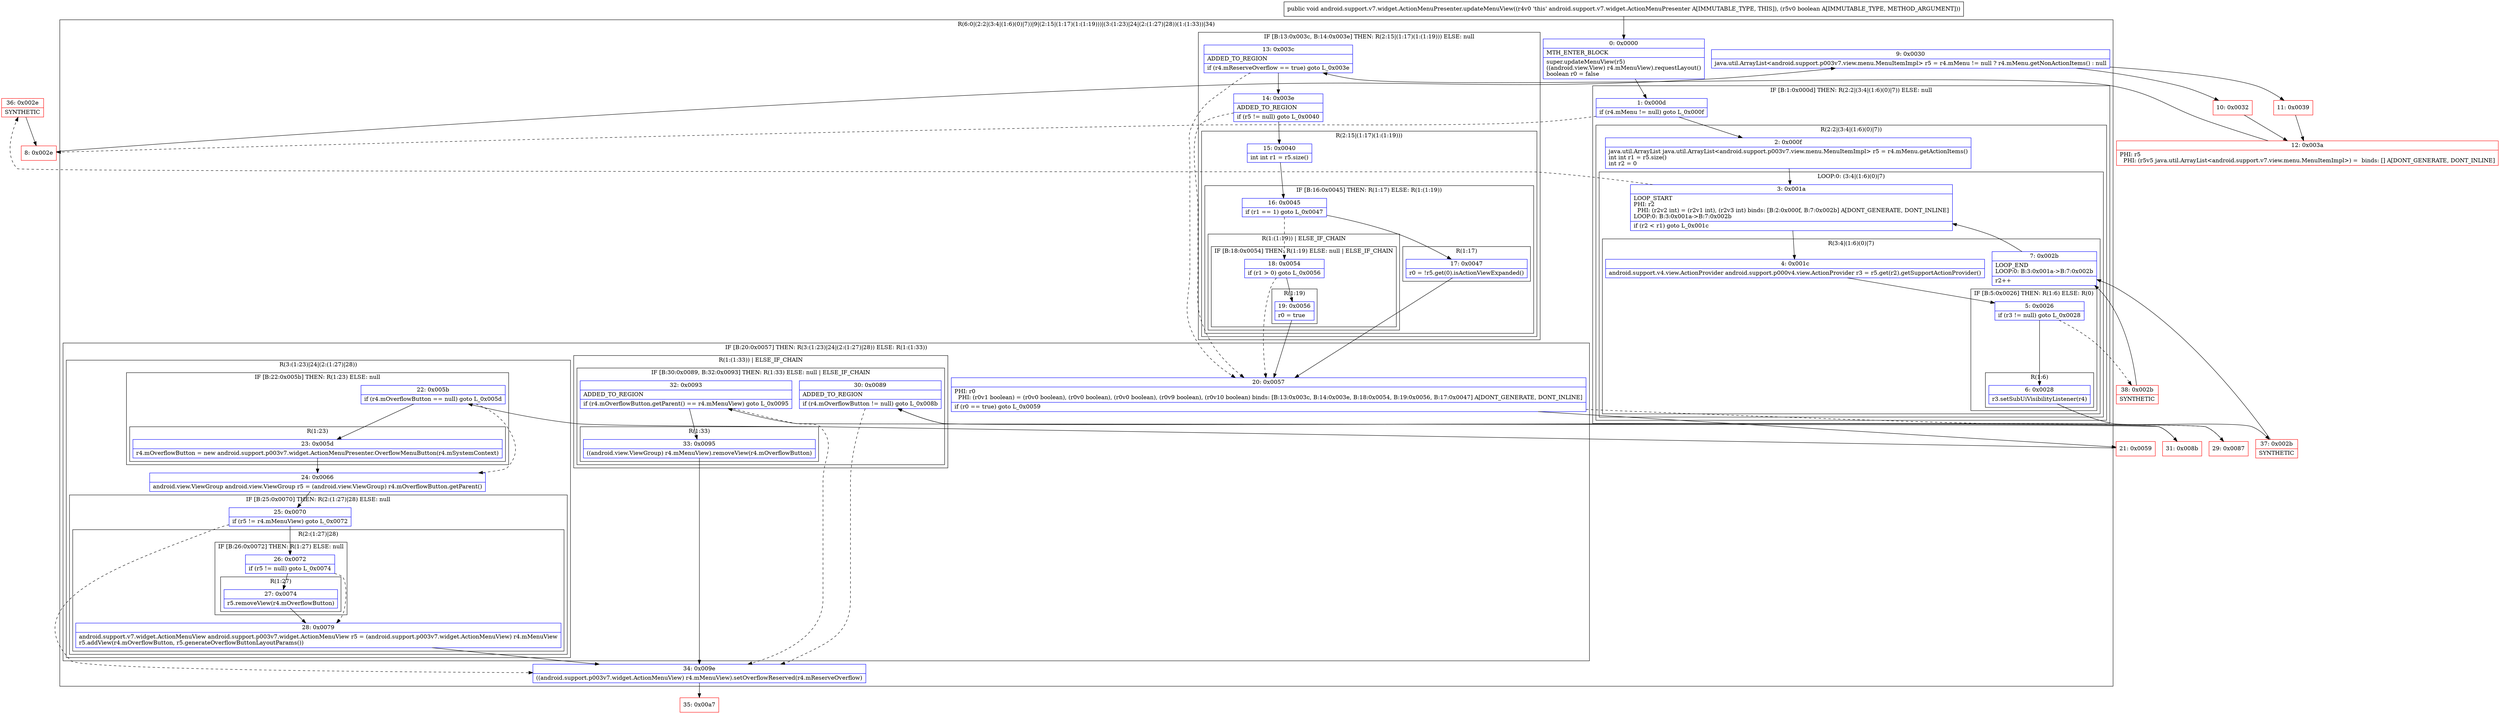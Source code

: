 digraph "CFG forandroid.support.v7.widget.ActionMenuPresenter.updateMenuView(Z)V" {
subgraph cluster_Region_549120536 {
label = "R(6:0|(2:2|(3:4|(1:6)(0)|7))|9|(2:15|(1:17)(1:(1:19)))|(3:(1:23)|24|(2:(1:27)|28))(1:(1:33))|34)";
node [shape=record,color=blue];
Node_0 [shape=record,label="{0\:\ 0x0000|MTH_ENTER_BLOCK\l|super.updateMenuView(r5)\l((android.view.View) r4.mMenuView).requestLayout()\lboolean r0 = false\l}"];
subgraph cluster_IfRegion_588958484 {
label = "IF [B:1:0x000d] THEN: R(2:2|(3:4|(1:6)(0)|7)) ELSE: null";
node [shape=record,color=blue];
Node_1 [shape=record,label="{1\:\ 0x000d|if (r4.mMenu != null) goto L_0x000f\l}"];
subgraph cluster_Region_837224115 {
label = "R(2:2|(3:4|(1:6)(0)|7))";
node [shape=record,color=blue];
Node_2 [shape=record,label="{2\:\ 0x000f|java.util.ArrayList java.util.ArrayList\<android.support.p003v7.view.menu.MenuItemImpl\> r5 = r4.mMenu.getActionItems()\lint int r1 = r5.size()\lint r2 = 0\l}"];
subgraph cluster_LoopRegion_507127543 {
label = "LOOP:0: (3:4|(1:6)(0)|7)";
node [shape=record,color=blue];
Node_3 [shape=record,label="{3\:\ 0x001a|LOOP_START\lPHI: r2 \l  PHI: (r2v2 int) = (r2v1 int), (r2v3 int) binds: [B:2:0x000f, B:7:0x002b] A[DONT_GENERATE, DONT_INLINE]\lLOOP:0: B:3:0x001a\-\>B:7:0x002b\l|if (r2 \< r1) goto L_0x001c\l}"];
subgraph cluster_Region_813201565 {
label = "R(3:4|(1:6)(0)|7)";
node [shape=record,color=blue];
Node_4 [shape=record,label="{4\:\ 0x001c|android.support.v4.view.ActionProvider android.support.p000v4.view.ActionProvider r3 = r5.get(r2).getSupportActionProvider()\l}"];
subgraph cluster_IfRegion_2123954822 {
label = "IF [B:5:0x0026] THEN: R(1:6) ELSE: R(0)";
node [shape=record,color=blue];
Node_5 [shape=record,label="{5\:\ 0x0026|if (r3 != null) goto L_0x0028\l}"];
subgraph cluster_Region_2009315704 {
label = "R(1:6)";
node [shape=record,color=blue];
Node_6 [shape=record,label="{6\:\ 0x0028|r3.setSubUiVisibilityListener(r4)\l}"];
}
subgraph cluster_Region_1516911522 {
label = "R(0)";
node [shape=record,color=blue];
}
}
Node_7 [shape=record,label="{7\:\ 0x002b|LOOP_END\lLOOP:0: B:3:0x001a\-\>B:7:0x002b\l|r2++\l}"];
}
}
}
}
Node_9 [shape=record,label="{9\:\ 0x0030|java.util.ArrayList\<android.support.p003v7.view.menu.MenuItemImpl\> r5 = r4.mMenu != null ? r4.mMenu.getNonActionItems() : null\l}"];
subgraph cluster_IfRegion_2140156266 {
label = "IF [B:13:0x003c, B:14:0x003e] THEN: R(2:15|(1:17)(1:(1:19))) ELSE: null";
node [shape=record,color=blue];
Node_13 [shape=record,label="{13\:\ 0x003c|ADDED_TO_REGION\l|if (r4.mReserveOverflow == true) goto L_0x003e\l}"];
Node_14 [shape=record,label="{14\:\ 0x003e|ADDED_TO_REGION\l|if (r5 != null) goto L_0x0040\l}"];
subgraph cluster_Region_1943983691 {
label = "R(2:15|(1:17)(1:(1:19)))";
node [shape=record,color=blue];
Node_15 [shape=record,label="{15\:\ 0x0040|int int r1 = r5.size()\l}"];
subgraph cluster_IfRegion_2072685761 {
label = "IF [B:16:0x0045] THEN: R(1:17) ELSE: R(1:(1:19))";
node [shape=record,color=blue];
Node_16 [shape=record,label="{16\:\ 0x0045|if (r1 == 1) goto L_0x0047\l}"];
subgraph cluster_Region_1356619099 {
label = "R(1:17)";
node [shape=record,color=blue];
Node_17 [shape=record,label="{17\:\ 0x0047|r0 = !r5.get(0).isActionViewExpanded()\l}"];
}
subgraph cluster_Region_614115753 {
label = "R(1:(1:19)) | ELSE_IF_CHAIN\l";
node [shape=record,color=blue];
subgraph cluster_IfRegion_451888555 {
label = "IF [B:18:0x0054] THEN: R(1:19) ELSE: null | ELSE_IF_CHAIN\l";
node [shape=record,color=blue];
Node_18 [shape=record,label="{18\:\ 0x0054|if (r1 \> 0) goto L_0x0056\l}"];
subgraph cluster_Region_64090729 {
label = "R(1:19)";
node [shape=record,color=blue];
Node_19 [shape=record,label="{19\:\ 0x0056|r0 = true\l}"];
}
}
}
}
}
}
subgraph cluster_IfRegion_135127129 {
label = "IF [B:20:0x0057] THEN: R(3:(1:23)|24|(2:(1:27)|28)) ELSE: R(1:(1:33))";
node [shape=record,color=blue];
Node_20 [shape=record,label="{20\:\ 0x0057|PHI: r0 \l  PHI: (r0v1 boolean) = (r0v0 boolean), (r0v0 boolean), (r0v0 boolean), (r0v9 boolean), (r0v10 boolean) binds: [B:13:0x003c, B:14:0x003e, B:18:0x0054, B:19:0x0056, B:17:0x0047] A[DONT_GENERATE, DONT_INLINE]\l|if (r0 == true) goto L_0x0059\l}"];
subgraph cluster_Region_1104837614 {
label = "R(3:(1:23)|24|(2:(1:27)|28))";
node [shape=record,color=blue];
subgraph cluster_IfRegion_1157158290 {
label = "IF [B:22:0x005b] THEN: R(1:23) ELSE: null";
node [shape=record,color=blue];
Node_22 [shape=record,label="{22\:\ 0x005b|if (r4.mOverflowButton == null) goto L_0x005d\l}"];
subgraph cluster_Region_827323506 {
label = "R(1:23)";
node [shape=record,color=blue];
Node_23 [shape=record,label="{23\:\ 0x005d|r4.mOverflowButton = new android.support.p003v7.widget.ActionMenuPresenter.OverflowMenuButton(r4.mSystemContext)\l}"];
}
}
Node_24 [shape=record,label="{24\:\ 0x0066|android.view.ViewGroup android.view.ViewGroup r5 = (android.view.ViewGroup) r4.mOverflowButton.getParent()\l}"];
subgraph cluster_IfRegion_640828580 {
label = "IF [B:25:0x0070] THEN: R(2:(1:27)|28) ELSE: null";
node [shape=record,color=blue];
Node_25 [shape=record,label="{25\:\ 0x0070|if (r5 != r4.mMenuView) goto L_0x0072\l}"];
subgraph cluster_Region_1328142052 {
label = "R(2:(1:27)|28)";
node [shape=record,color=blue];
subgraph cluster_IfRegion_1482111593 {
label = "IF [B:26:0x0072] THEN: R(1:27) ELSE: null";
node [shape=record,color=blue];
Node_26 [shape=record,label="{26\:\ 0x0072|if (r5 != null) goto L_0x0074\l}"];
subgraph cluster_Region_1564398502 {
label = "R(1:27)";
node [shape=record,color=blue];
Node_27 [shape=record,label="{27\:\ 0x0074|r5.removeView(r4.mOverflowButton)\l}"];
}
}
Node_28 [shape=record,label="{28\:\ 0x0079|android.support.v7.widget.ActionMenuView android.support.p003v7.widget.ActionMenuView r5 = (android.support.p003v7.widget.ActionMenuView) r4.mMenuView\lr5.addView(r4.mOverflowButton, r5.generateOverflowButtonLayoutParams())\l}"];
}
}
}
subgraph cluster_Region_989036242 {
label = "R(1:(1:33)) | ELSE_IF_CHAIN\l";
node [shape=record,color=blue];
subgraph cluster_IfRegion_1263886276 {
label = "IF [B:30:0x0089, B:32:0x0093] THEN: R(1:33) ELSE: null | ELSE_IF_CHAIN\l";
node [shape=record,color=blue];
Node_30 [shape=record,label="{30\:\ 0x0089|ADDED_TO_REGION\l|if (r4.mOverflowButton != null) goto L_0x008b\l}"];
Node_32 [shape=record,label="{32\:\ 0x0093|ADDED_TO_REGION\l|if (r4.mOverflowButton.getParent() == r4.mMenuView) goto L_0x0095\l}"];
subgraph cluster_Region_1233344377 {
label = "R(1:33)";
node [shape=record,color=blue];
Node_33 [shape=record,label="{33\:\ 0x0095|((android.view.ViewGroup) r4.mMenuView).removeView(r4.mOverflowButton)\l}"];
}
}
}
}
Node_34 [shape=record,label="{34\:\ 0x009e|((android.support.p003v7.widget.ActionMenuView) r4.mMenuView).setOverflowReserved(r4.mReserveOverflow)\l}"];
}
Node_8 [shape=record,color=red,label="{8\:\ 0x002e}"];
Node_10 [shape=record,color=red,label="{10\:\ 0x0032}"];
Node_11 [shape=record,color=red,label="{11\:\ 0x0039}"];
Node_12 [shape=record,color=red,label="{12\:\ 0x003a|PHI: r5 \l  PHI: (r5v5 java.util.ArrayList\<android.support.v7.view.menu.MenuItemImpl\>) =  binds: [] A[DONT_GENERATE, DONT_INLINE]\l}"];
Node_21 [shape=record,color=red,label="{21\:\ 0x0059}"];
Node_29 [shape=record,color=red,label="{29\:\ 0x0087}"];
Node_31 [shape=record,color=red,label="{31\:\ 0x008b}"];
Node_35 [shape=record,color=red,label="{35\:\ 0x00a7}"];
Node_36 [shape=record,color=red,label="{36\:\ 0x002e|SYNTHETIC\l}"];
Node_37 [shape=record,color=red,label="{37\:\ 0x002b|SYNTHETIC\l}"];
Node_38 [shape=record,color=red,label="{38\:\ 0x002b|SYNTHETIC\l}"];
MethodNode[shape=record,label="{public void android.support.v7.widget.ActionMenuPresenter.updateMenuView((r4v0 'this' android.support.v7.widget.ActionMenuPresenter A[IMMUTABLE_TYPE, THIS]), (r5v0 boolean A[IMMUTABLE_TYPE, METHOD_ARGUMENT])) }"];
MethodNode -> Node_0;
Node_0 -> Node_1;
Node_1 -> Node_2;
Node_1 -> Node_8[style=dashed];
Node_2 -> Node_3;
Node_3 -> Node_4;
Node_3 -> Node_36[style=dashed];
Node_4 -> Node_5;
Node_5 -> Node_6;
Node_5 -> Node_38[style=dashed];
Node_6 -> Node_37;
Node_7 -> Node_3;
Node_9 -> Node_10;
Node_9 -> Node_11;
Node_13 -> Node_14;
Node_13 -> Node_20[style=dashed];
Node_14 -> Node_15;
Node_14 -> Node_20[style=dashed];
Node_15 -> Node_16;
Node_16 -> Node_17;
Node_16 -> Node_18[style=dashed];
Node_17 -> Node_20;
Node_18 -> Node_19;
Node_18 -> Node_20[style=dashed];
Node_19 -> Node_20;
Node_20 -> Node_21;
Node_20 -> Node_29[style=dashed];
Node_22 -> Node_23;
Node_22 -> Node_24[style=dashed];
Node_23 -> Node_24;
Node_24 -> Node_25;
Node_25 -> Node_26;
Node_25 -> Node_34[style=dashed];
Node_26 -> Node_27;
Node_26 -> Node_28[style=dashed];
Node_27 -> Node_28;
Node_28 -> Node_34;
Node_30 -> Node_31;
Node_30 -> Node_34[style=dashed];
Node_32 -> Node_33;
Node_32 -> Node_34[style=dashed];
Node_33 -> Node_34;
Node_34 -> Node_35;
Node_8 -> Node_9;
Node_10 -> Node_12;
Node_11 -> Node_12;
Node_12 -> Node_13;
Node_21 -> Node_22;
Node_29 -> Node_30;
Node_31 -> Node_32;
Node_36 -> Node_8;
Node_37 -> Node_7;
Node_38 -> Node_7;
}

